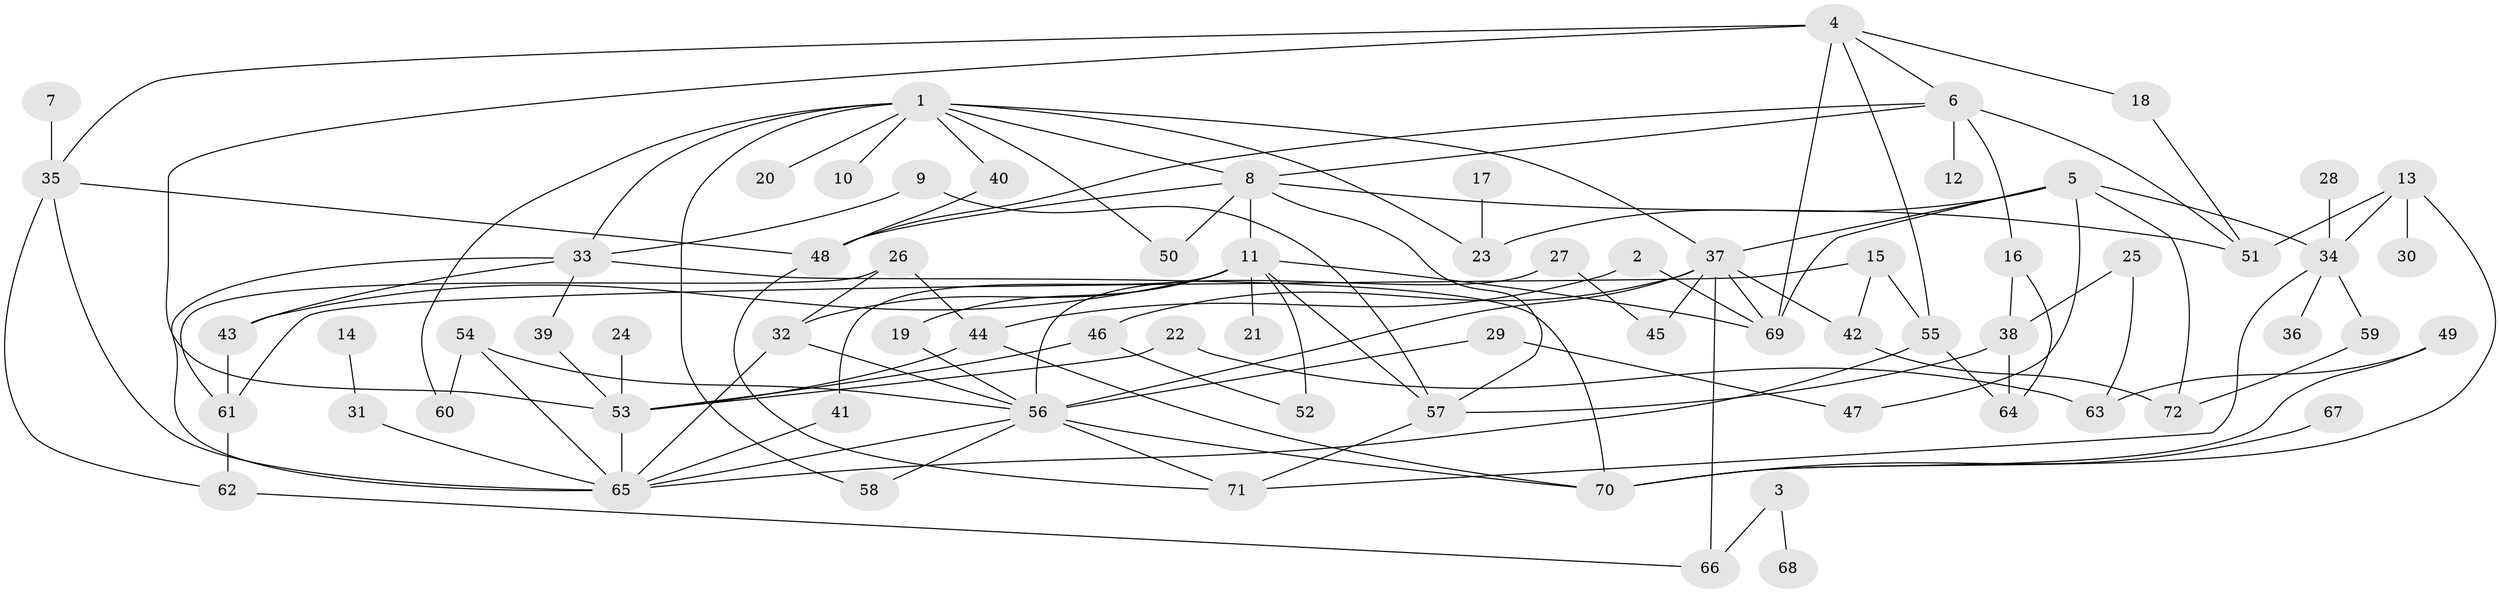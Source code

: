 // original degree distribution, {6: 0.03496503496503497, 9: 0.02097902097902098, 8: 0.006993006993006993, 7: 0.02097902097902098, 2: 0.3356643356643357, 4: 0.07692307692307693, 5: 0.04195804195804196, 3: 0.23776223776223776, 1: 0.22377622377622378}
// Generated by graph-tools (version 1.1) at 2025/49/03/09/25 03:49:19]
// undirected, 72 vertices, 121 edges
graph export_dot {
graph [start="1"]
  node [color=gray90,style=filled];
  1;
  2;
  3;
  4;
  5;
  6;
  7;
  8;
  9;
  10;
  11;
  12;
  13;
  14;
  15;
  16;
  17;
  18;
  19;
  20;
  21;
  22;
  23;
  24;
  25;
  26;
  27;
  28;
  29;
  30;
  31;
  32;
  33;
  34;
  35;
  36;
  37;
  38;
  39;
  40;
  41;
  42;
  43;
  44;
  45;
  46;
  47;
  48;
  49;
  50;
  51;
  52;
  53;
  54;
  55;
  56;
  57;
  58;
  59;
  60;
  61;
  62;
  63;
  64;
  65;
  66;
  67;
  68;
  69;
  70;
  71;
  72;
  1 -- 8 [weight=1.0];
  1 -- 10 [weight=1.0];
  1 -- 20 [weight=1.0];
  1 -- 23 [weight=1.0];
  1 -- 33 [weight=1.0];
  1 -- 37 [weight=1.0];
  1 -- 40 [weight=1.0];
  1 -- 50 [weight=1.0];
  1 -- 58 [weight=1.0];
  1 -- 60 [weight=1.0];
  2 -- 44 [weight=1.0];
  2 -- 69 [weight=1.0];
  3 -- 66 [weight=1.0];
  3 -- 68 [weight=1.0];
  4 -- 6 [weight=1.0];
  4 -- 18 [weight=1.0];
  4 -- 35 [weight=1.0];
  4 -- 53 [weight=1.0];
  4 -- 55 [weight=1.0];
  4 -- 69 [weight=1.0];
  5 -- 23 [weight=1.0];
  5 -- 34 [weight=1.0];
  5 -- 37 [weight=1.0];
  5 -- 47 [weight=1.0];
  5 -- 69 [weight=1.0];
  5 -- 72 [weight=1.0];
  6 -- 8 [weight=1.0];
  6 -- 12 [weight=1.0];
  6 -- 16 [weight=1.0];
  6 -- 48 [weight=1.0];
  6 -- 51 [weight=1.0];
  7 -- 35 [weight=1.0];
  8 -- 11 [weight=1.0];
  8 -- 48 [weight=1.0];
  8 -- 50 [weight=1.0];
  8 -- 51 [weight=1.0];
  8 -- 57 [weight=1.0];
  9 -- 33 [weight=1.0];
  9 -- 57 [weight=1.0];
  11 -- 19 [weight=1.0];
  11 -- 21 [weight=1.0];
  11 -- 32 [weight=1.0];
  11 -- 41 [weight=1.0];
  11 -- 43 [weight=1.0];
  11 -- 52 [weight=1.0];
  11 -- 57 [weight=1.0];
  11 -- 69 [weight=1.0];
  13 -- 30 [weight=1.0];
  13 -- 34 [weight=1.0];
  13 -- 51 [weight=1.0];
  13 -- 70 [weight=1.0];
  14 -- 31 [weight=1.0];
  15 -- 42 [weight=1.0];
  15 -- 55 [weight=1.0];
  15 -- 61 [weight=1.0];
  16 -- 38 [weight=1.0];
  16 -- 64 [weight=1.0];
  17 -- 23 [weight=1.0];
  18 -- 51 [weight=1.0];
  19 -- 56 [weight=1.0];
  22 -- 53 [weight=1.0];
  22 -- 63 [weight=1.0];
  24 -- 53 [weight=1.0];
  25 -- 38 [weight=1.0];
  25 -- 63 [weight=1.0];
  26 -- 32 [weight=1.0];
  26 -- 44 [weight=1.0];
  26 -- 61 [weight=1.0];
  27 -- 45 [weight=1.0];
  27 -- 56 [weight=1.0];
  28 -- 34 [weight=1.0];
  29 -- 47 [weight=1.0];
  29 -- 56 [weight=2.0];
  31 -- 65 [weight=1.0];
  32 -- 56 [weight=1.0];
  32 -- 65 [weight=1.0];
  33 -- 39 [weight=1.0];
  33 -- 43 [weight=1.0];
  33 -- 65 [weight=1.0];
  33 -- 70 [weight=1.0];
  34 -- 36 [weight=1.0];
  34 -- 59 [weight=1.0];
  34 -- 71 [weight=1.0];
  35 -- 48 [weight=1.0];
  35 -- 62 [weight=1.0];
  35 -- 65 [weight=1.0];
  37 -- 42 [weight=1.0];
  37 -- 45 [weight=1.0];
  37 -- 46 [weight=1.0];
  37 -- 56 [weight=1.0];
  37 -- 66 [weight=1.0];
  37 -- 69 [weight=1.0];
  38 -- 57 [weight=1.0];
  38 -- 64 [weight=1.0];
  39 -- 53 [weight=1.0];
  40 -- 48 [weight=1.0];
  41 -- 65 [weight=1.0];
  42 -- 72 [weight=1.0];
  43 -- 61 [weight=1.0];
  44 -- 53 [weight=1.0];
  44 -- 70 [weight=1.0];
  46 -- 52 [weight=1.0];
  46 -- 53 [weight=1.0];
  48 -- 71 [weight=1.0];
  49 -- 63 [weight=1.0];
  49 -- 70 [weight=1.0];
  53 -- 65 [weight=1.0];
  54 -- 56 [weight=1.0];
  54 -- 60 [weight=1.0];
  54 -- 65 [weight=1.0];
  55 -- 64 [weight=1.0];
  55 -- 65 [weight=1.0];
  56 -- 58 [weight=1.0];
  56 -- 65 [weight=1.0];
  56 -- 70 [weight=1.0];
  56 -- 71 [weight=1.0];
  57 -- 71 [weight=1.0];
  59 -- 72 [weight=1.0];
  61 -- 62 [weight=1.0];
  62 -- 66 [weight=1.0];
  67 -- 70 [weight=1.0];
}

